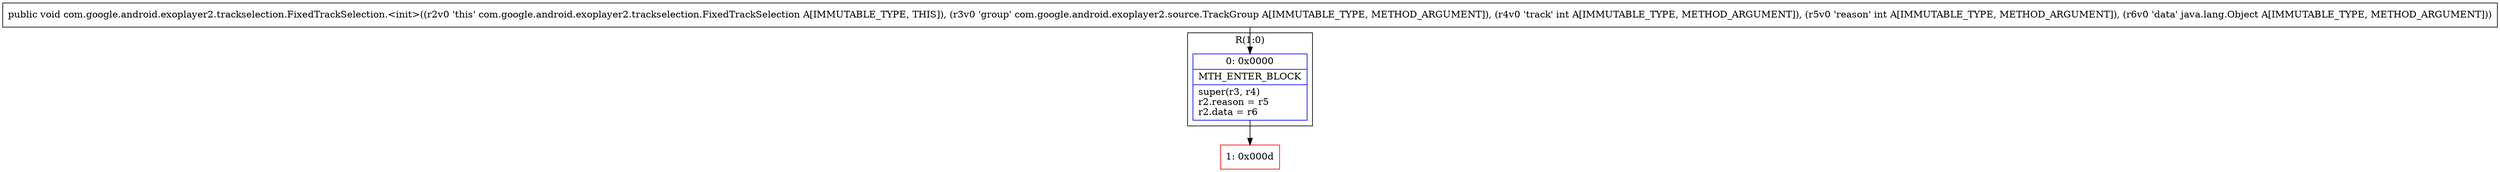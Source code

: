 digraph "CFG forcom.google.android.exoplayer2.trackselection.FixedTrackSelection.\<init\>(Lcom\/google\/android\/exoplayer2\/source\/TrackGroup;IILjava\/lang\/Object;)V" {
subgraph cluster_Region_1767263085 {
label = "R(1:0)";
node [shape=record,color=blue];
Node_0 [shape=record,label="{0\:\ 0x0000|MTH_ENTER_BLOCK\l|super(r3, r4)\lr2.reason = r5\lr2.data = r6\l}"];
}
Node_1 [shape=record,color=red,label="{1\:\ 0x000d}"];
MethodNode[shape=record,label="{public void com.google.android.exoplayer2.trackselection.FixedTrackSelection.\<init\>((r2v0 'this' com.google.android.exoplayer2.trackselection.FixedTrackSelection A[IMMUTABLE_TYPE, THIS]), (r3v0 'group' com.google.android.exoplayer2.source.TrackGroup A[IMMUTABLE_TYPE, METHOD_ARGUMENT]), (r4v0 'track' int A[IMMUTABLE_TYPE, METHOD_ARGUMENT]), (r5v0 'reason' int A[IMMUTABLE_TYPE, METHOD_ARGUMENT]), (r6v0 'data' java.lang.Object A[IMMUTABLE_TYPE, METHOD_ARGUMENT])) }"];
MethodNode -> Node_0;
Node_0 -> Node_1;
}


